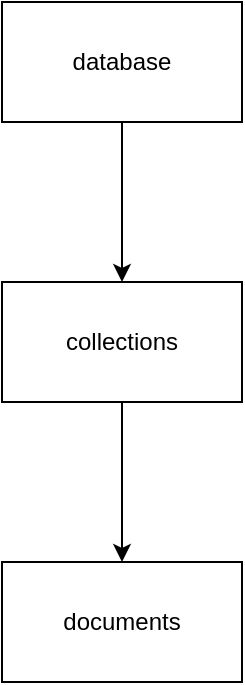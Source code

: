 <mxfile version="22.1.3" type="github">
  <diagram name="Page-1" id="xELZvoblDwX-p50Wy-eh">
    <mxGraphModel dx="794" dy="424" grid="1" gridSize="10" guides="1" tooltips="1" connect="1" arrows="1" fold="1" page="1" pageScale="1" pageWidth="850" pageHeight="1100" math="0" shadow="0">
      <root>
        <mxCell id="0" />
        <mxCell id="1" parent="0" />
        <mxCell id="4WVFi2HPuONULAJe3UKG-3" value="" style="edgeStyle=orthogonalEdgeStyle;rounded=0;orthogonalLoop=1;jettySize=auto;html=1;" edge="1" parent="1" source="4WVFi2HPuONULAJe3UKG-1" target="4WVFi2HPuONULAJe3UKG-2">
          <mxGeometry relative="1" as="geometry" />
        </mxCell>
        <mxCell id="4WVFi2HPuONULAJe3UKG-1" value="database" style="rounded=0;whiteSpace=wrap;html=1;" vertex="1" parent="1">
          <mxGeometry x="350" y="190" width="120" height="60" as="geometry" />
        </mxCell>
        <mxCell id="4WVFi2HPuONULAJe3UKG-5" value="" style="edgeStyle=orthogonalEdgeStyle;rounded=0;orthogonalLoop=1;jettySize=auto;html=1;" edge="1" parent="1" source="4WVFi2HPuONULAJe3UKG-2" target="4WVFi2HPuONULAJe3UKG-4">
          <mxGeometry relative="1" as="geometry" />
        </mxCell>
        <mxCell id="4WVFi2HPuONULAJe3UKG-2" value="collections" style="rounded=0;whiteSpace=wrap;html=1;" vertex="1" parent="1">
          <mxGeometry x="350" y="330" width="120" height="60" as="geometry" />
        </mxCell>
        <mxCell id="4WVFi2HPuONULAJe3UKG-4" value="documents" style="whiteSpace=wrap;html=1;rounded=0;" vertex="1" parent="1">
          <mxGeometry x="350" y="470" width="120" height="60" as="geometry" />
        </mxCell>
      </root>
    </mxGraphModel>
  </diagram>
</mxfile>
